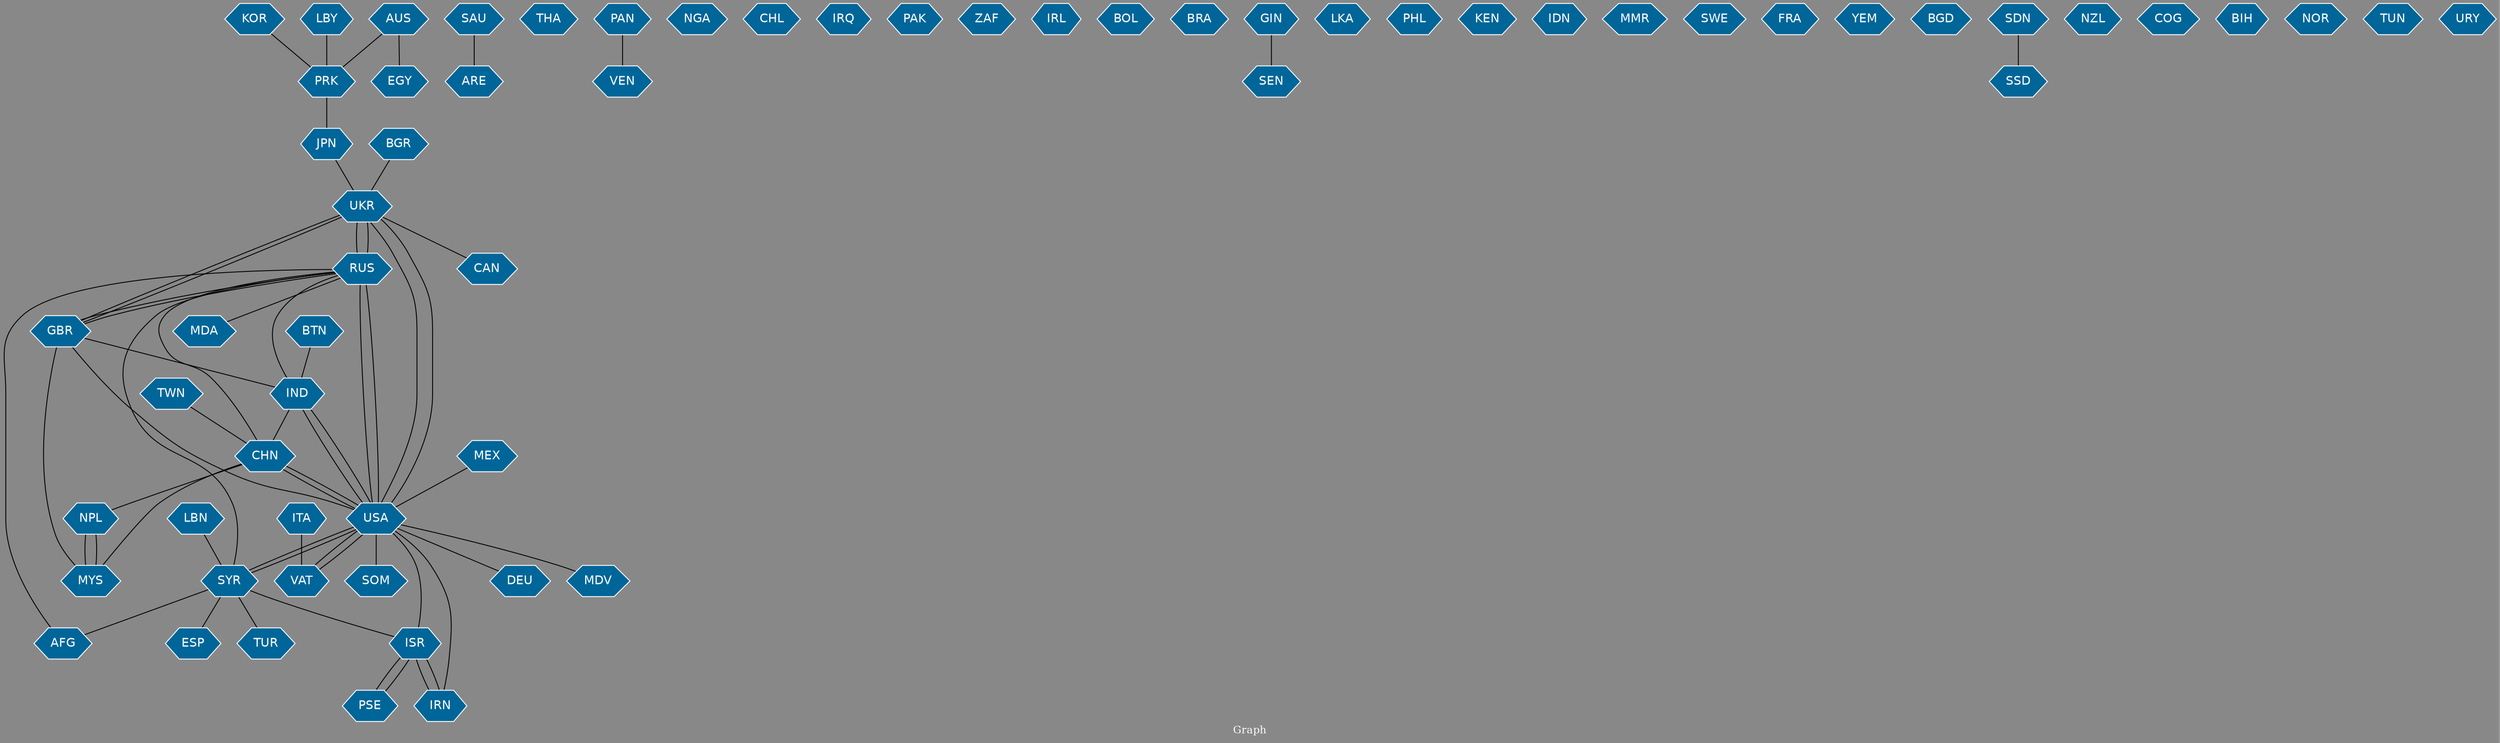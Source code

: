 // Countries together in item graph
graph {
	graph [bgcolor="#888888" fontcolor=white fontsize=12 label="Graph" outputorder=edgesfirst overlap=prism]
	node [color=white fillcolor="#006699" fontcolor=white fontname=Helvetica shape=hexagon style=filled]
	edge [arrowhead=open color=black fontcolor=white fontname=Courier fontsize=12]
		UKR [label=UKR]
		RUS [label=RUS]
		AFG [label=AFG]
		SAU [label=SAU]
		SYR [label=SYR]
		PRK [label=PRK]
		THA [label=THA]
		GBR [label=GBR]
		VEN [label=VEN]
		USA [label=USA]
		CHN [label=CHN]
		NGA [label=NGA]
		CHL [label=CHL]
		BTN [label=BTN]
		IND [label=IND]
		ARE [label=ARE]
		JPN [label=JPN]
		AUS [label=AUS]
		ISR [label=ISR]
		IRQ [label=IRQ]
		PAK [label=PAK]
		ZAF [label=ZAF]
		IRL [label=IRL]
		BOL [label=BOL]
		IRN [label=IRN]
		BRA [label=BRA]
		GIN [label=GIN]
		PSE [label=PSE]
		DEU [label=DEU]
		VAT [label=VAT]
		LKA [label=LKA]
		MEX [label=MEX]
		PHL [label=PHL]
		KEN [label=KEN]
		EGY [label=EGY]
		TWN [label=TWN]
		MDV [label=MDV]
		IDN [label=IDN]
		TUR [label=TUR]
		BGR [label=BGR]
		ITA [label=ITA]
		CAN [label=CAN]
		SOM [label=SOM]
		MMR [label=MMR]
		NPL [label=NPL]
		SWE [label=SWE]
		LBY [label=LBY]
		FRA [label=FRA]
		YEM [label=YEM]
		BGD [label=BGD]
		SEN [label=SEN]
		SDN [label=SDN]
		SSD [label=SSD]
		MYS [label=MYS]
		NZL [label=NZL]
		MDA [label=MDA]
		COG [label=COG]
		BIH [label=BIH]
		NOR [label=NOR]
		KOR [label=KOR]
		LBN [label=LBN]
		ESP [label=ESP]
		TUN [label=TUN]
		URY [label=URY]
		PAN [label=PAN]
			GBR -- UKR [weight=3]
			SYR -- USA [weight=1]
			TWN -- CHN [weight=1]
			KOR -- PRK [weight=1]
			AUS -- EGY [weight=1]
			BTN -- IND [weight=1]
			UKR -- RUS [weight=16]
			AUS -- PRK [weight=1]
			GIN -- SEN [weight=1]
			CHN -- NPL [weight=1]
			MYS -- GBR [weight=1]
			MYS -- NPL [weight=1]
			UKR -- CAN [weight=1]
			VAT -- USA [weight=2]
			LBY -- PRK [weight=1]
			SYR -- ESP [weight=1]
			IND -- USA [weight=1]
			ISR -- PSE [weight=1]
			IND -- RUS [weight=1]
			SYR -- TUR [weight=1]
			USA -- IND [weight=1]
			NPL -- MYS [weight=1]
			USA -- SOM [weight=1]
			USA -- SYR [weight=1]
			MEX -- USA [weight=1]
			BGR -- UKR [weight=1]
			RUS -- MDA [weight=1]
			USA -- UKR [weight=12]
			GBR -- IND [weight=1]
			USA -- VAT [weight=2]
			RUS -- USA [weight=7]
			ITA -- VAT [weight=1]
			JPN -- UKR [weight=1]
			ISR -- IRN [weight=2]
			PSE -- ISR [weight=1]
			LBN -- SYR [weight=1]
			UKR -- USA [weight=1]
			RUS -- UKR [weight=12]
			USA -- RUS [weight=7]
			CHN -- MYS [weight=1]
			SYR -- RUS [weight=1]
			RUS -- GBR [weight=2]
			IRN -- USA [weight=1]
			CHN -- USA [weight=2]
			ISR -- USA [weight=2]
			UKR -- GBR [weight=1]
			SDN -- SSD [weight=1]
			USA -- CHN [weight=4]
			RUS -- AFG [weight=1]
			GBR -- RUS [weight=3]
			SAU -- ARE [weight=2]
			IND -- CHN [weight=1]
			USA -- MDV [weight=1]
			PRK -- JPN [weight=1]
			IRN -- ISR [weight=1]
			RUS -- CHN [weight=1]
			GBR -- USA [weight=1]
			USA -- DEU [weight=1]
			SYR -- AFG [weight=1]
			PAN -- VEN [weight=1]
			SYR -- ISR [weight=1]
}